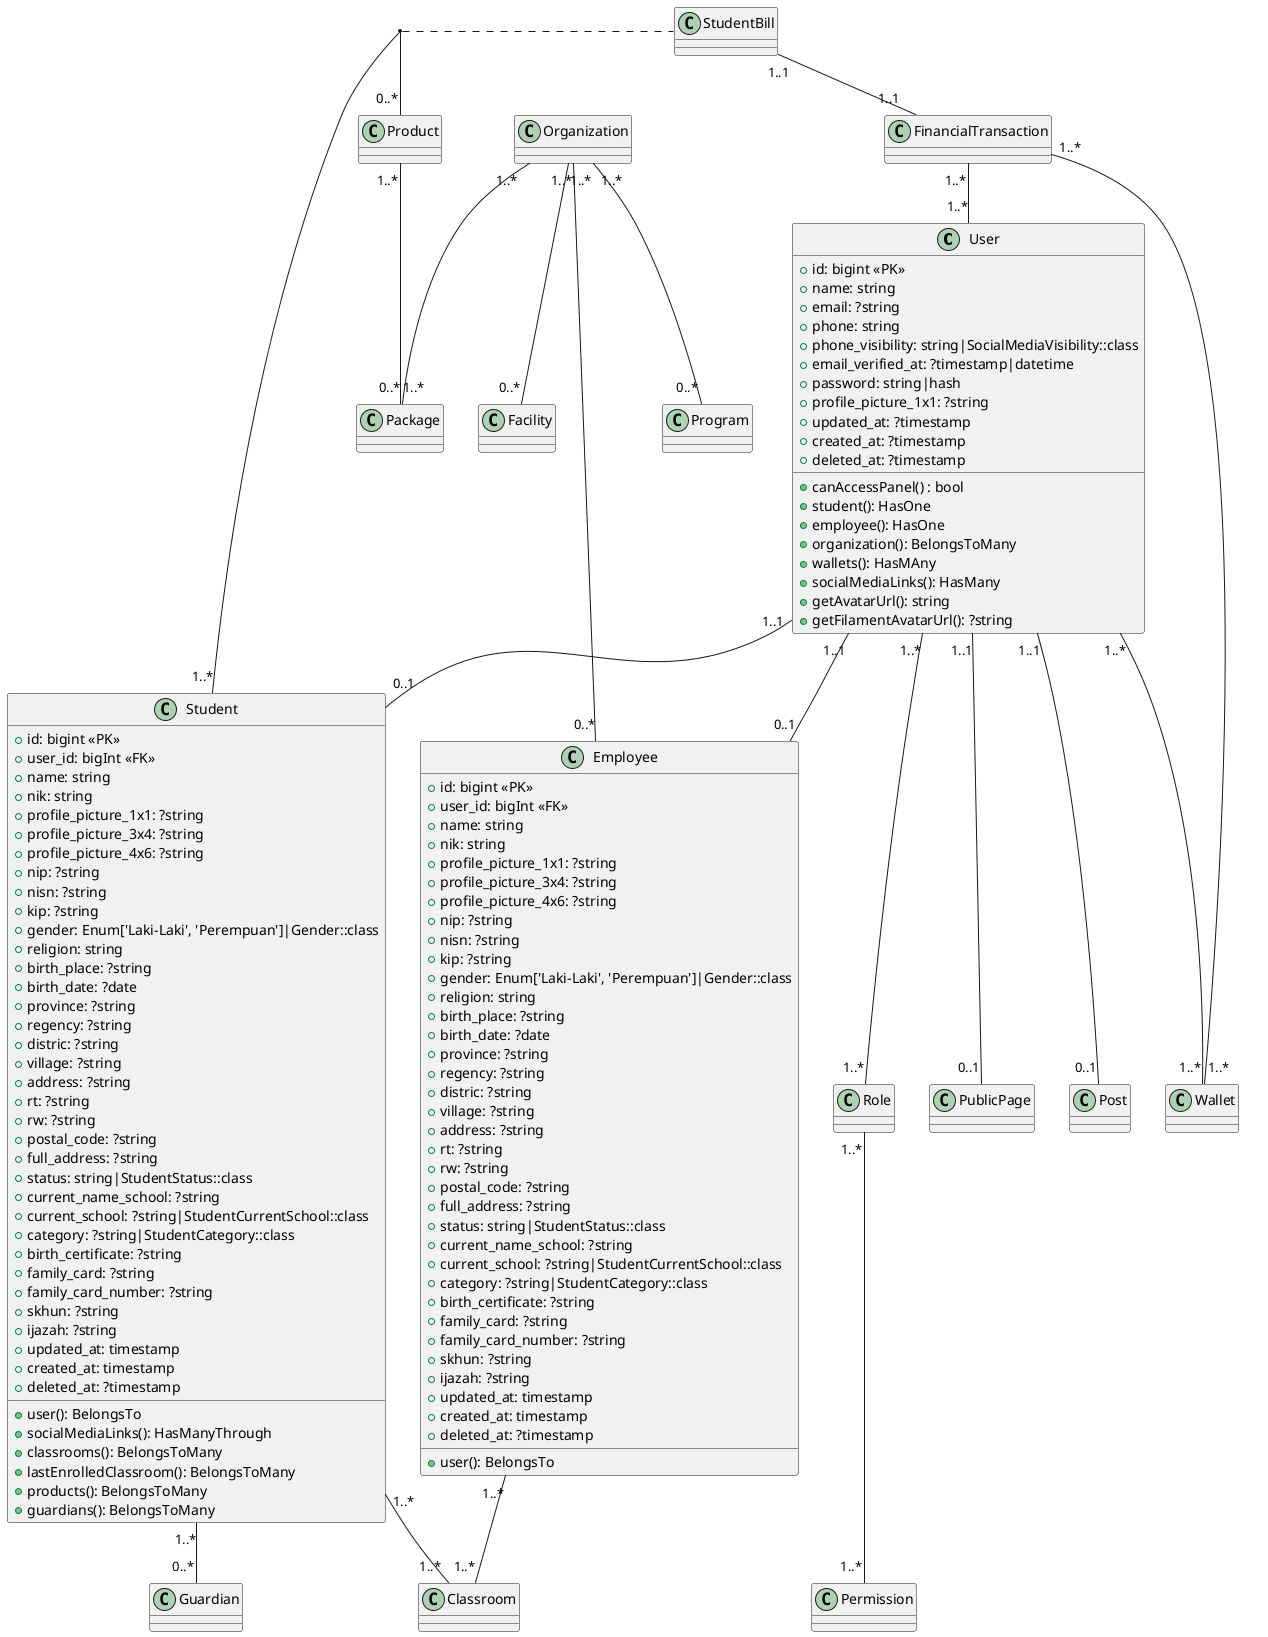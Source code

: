 @startuml "Class Diagram"

class User {
    +id: bigint <<PK>>
    +name: string
    +email: ?string
    +phone: string
    +phone_visibility: string|SocialMediaVisibility::class
    +email_verified_at: ?timestamp|datetime
    +password: string|hash
    +profile_picture_1x1: ?string
    +updated_at: ?timestamp
    +created_at: ?timestamp
    +deleted_at: ?timestamp

    +canAccessPanel() : bool
    +student(): HasOne
    +employee(): HasOne
    +organization(): BelongsToMany
    +wallets(): HasMAny
    +socialMediaLinks(): HasMany
    +getAvatarUrl(): string
    +getFilamentAvatarUrl(): ?string
}

class Student {
    +id: bigint <<PK>>
    +user_id: bigInt <<FK>>
    +name: string
    +nik: string
    +profile_picture_1x1: ?string
    +profile_picture_3x4: ?string
    +profile_picture_4x6: ?string
    +nip: ?string
    +nisn: ?string
    +kip: ?string
    +gender: Enum['Laki-Laki', 'Perempuan']|Gender::class
    +religion: string
    +birth_place: ?string
    +birth_date: ?date
    +province: ?string
    +regency: ?string
    +distric: ?string
    +village: ?string
    +address: ?string
    +rt: ?string
    +rw: ?string
    +postal_code: ?string
    +full_address: ?string
    +status: string|StudentStatus::class
    +current_name_school: ?string
    +current_school: ?string|StudentCurrentSchool::class
    +category: ?string|StudentCategory::class
    +birth_certificate: ?string
    +family_card: ?string
    +family_card_number: ?string
    +skhun: ?string
    +ijazah: ?string
    +updated_at: timestamp
    +created_at: timestamp
    +deleted_at: ?timestamp

    +user(): BelongsTo
    +socialMediaLinks(): HasManyThrough
    +classrooms(): BelongsToMany
    +lastEnrolledClassroom(): BelongsToMany
    +products(): BelongsToMany
    +guardians(): BelongsToMany
}

class Employee {
    +id: bigint <<PK>>
    +user_id: bigInt <<FK>>
    +name: string
    +nik: string
    +profile_picture_1x1: ?string
    +profile_picture_3x4: ?string
    +profile_picture_4x6: ?string
    +nip: ?string
    +nisn: ?string
    +kip: ?string
    +gender: Enum['Laki-Laki', 'Perempuan']|Gender::class
    +religion: string
    +birth_place: ?string
    +birth_date: ?date
    +province: ?string
    +regency: ?string
    +distric: ?string
    +village: ?string
    +address: ?string
    +rt: ?string
    +rw: ?string
    +postal_code: ?string
    +full_address: ?string
    +status: string|StudentStatus::class
    +current_name_school: ?string
    +current_school: ?string|StudentCurrentSchool::class
    +category: ?string|StudentCategory::class
    +birth_certificate: ?string
    +family_card: ?string
    +family_card_number: ?string
    +skhun: ?string
    +ijazah: ?string
    +updated_at: timestamp
    +created_at: timestamp
    +deleted_at: ?timestamp

    +user(): BelongsTo
}

class Guardian {

}

class Role {

}

class Permission {

}

class StudentBill {

}

class FinancialTransaction {

}

class Post {

}

class PublicPage {

}

class Wallet {

}

class Organization {

}

class Product {

}

class Package {

}

class Program {

}

class Facility {

}

' class Law {

' }

class Classroom {

}

User "1..1" -- "0..1" Student
User "1..1" -- "0..1" Employee
User "1..*" -- "1..*" Wallet
User "1..1" -- "0..1" Post
User "1..1" -- "0..1" PublicPage
User "1..*" -- "1..*" Role

Role "1..*" -- "1..*" Permission


Student "1..*" -- "0..*" Product
(Student, Product) . StudentBill
Student "1..*" -- "0..*" Guardian

StudentBill "1..1" -- "1..1" FinancialTransaction
Product "1..*" -- "1..*" Package

Student "1..*" -- "1..*" Classroom
Employee "1..*" -- "1..*" Classroom

Organization "1..*" -- "0..*" Program
Organization "1..*" -- "0..*" Package
Organization "1..*" -- "0..*" Employee
Organization "1..*" -- "0..*" Facility

FinancialTransaction "1..*" -- "1..*" User
FinancialTransaction "1..*" -- "1..*" Wallet
@enduml

